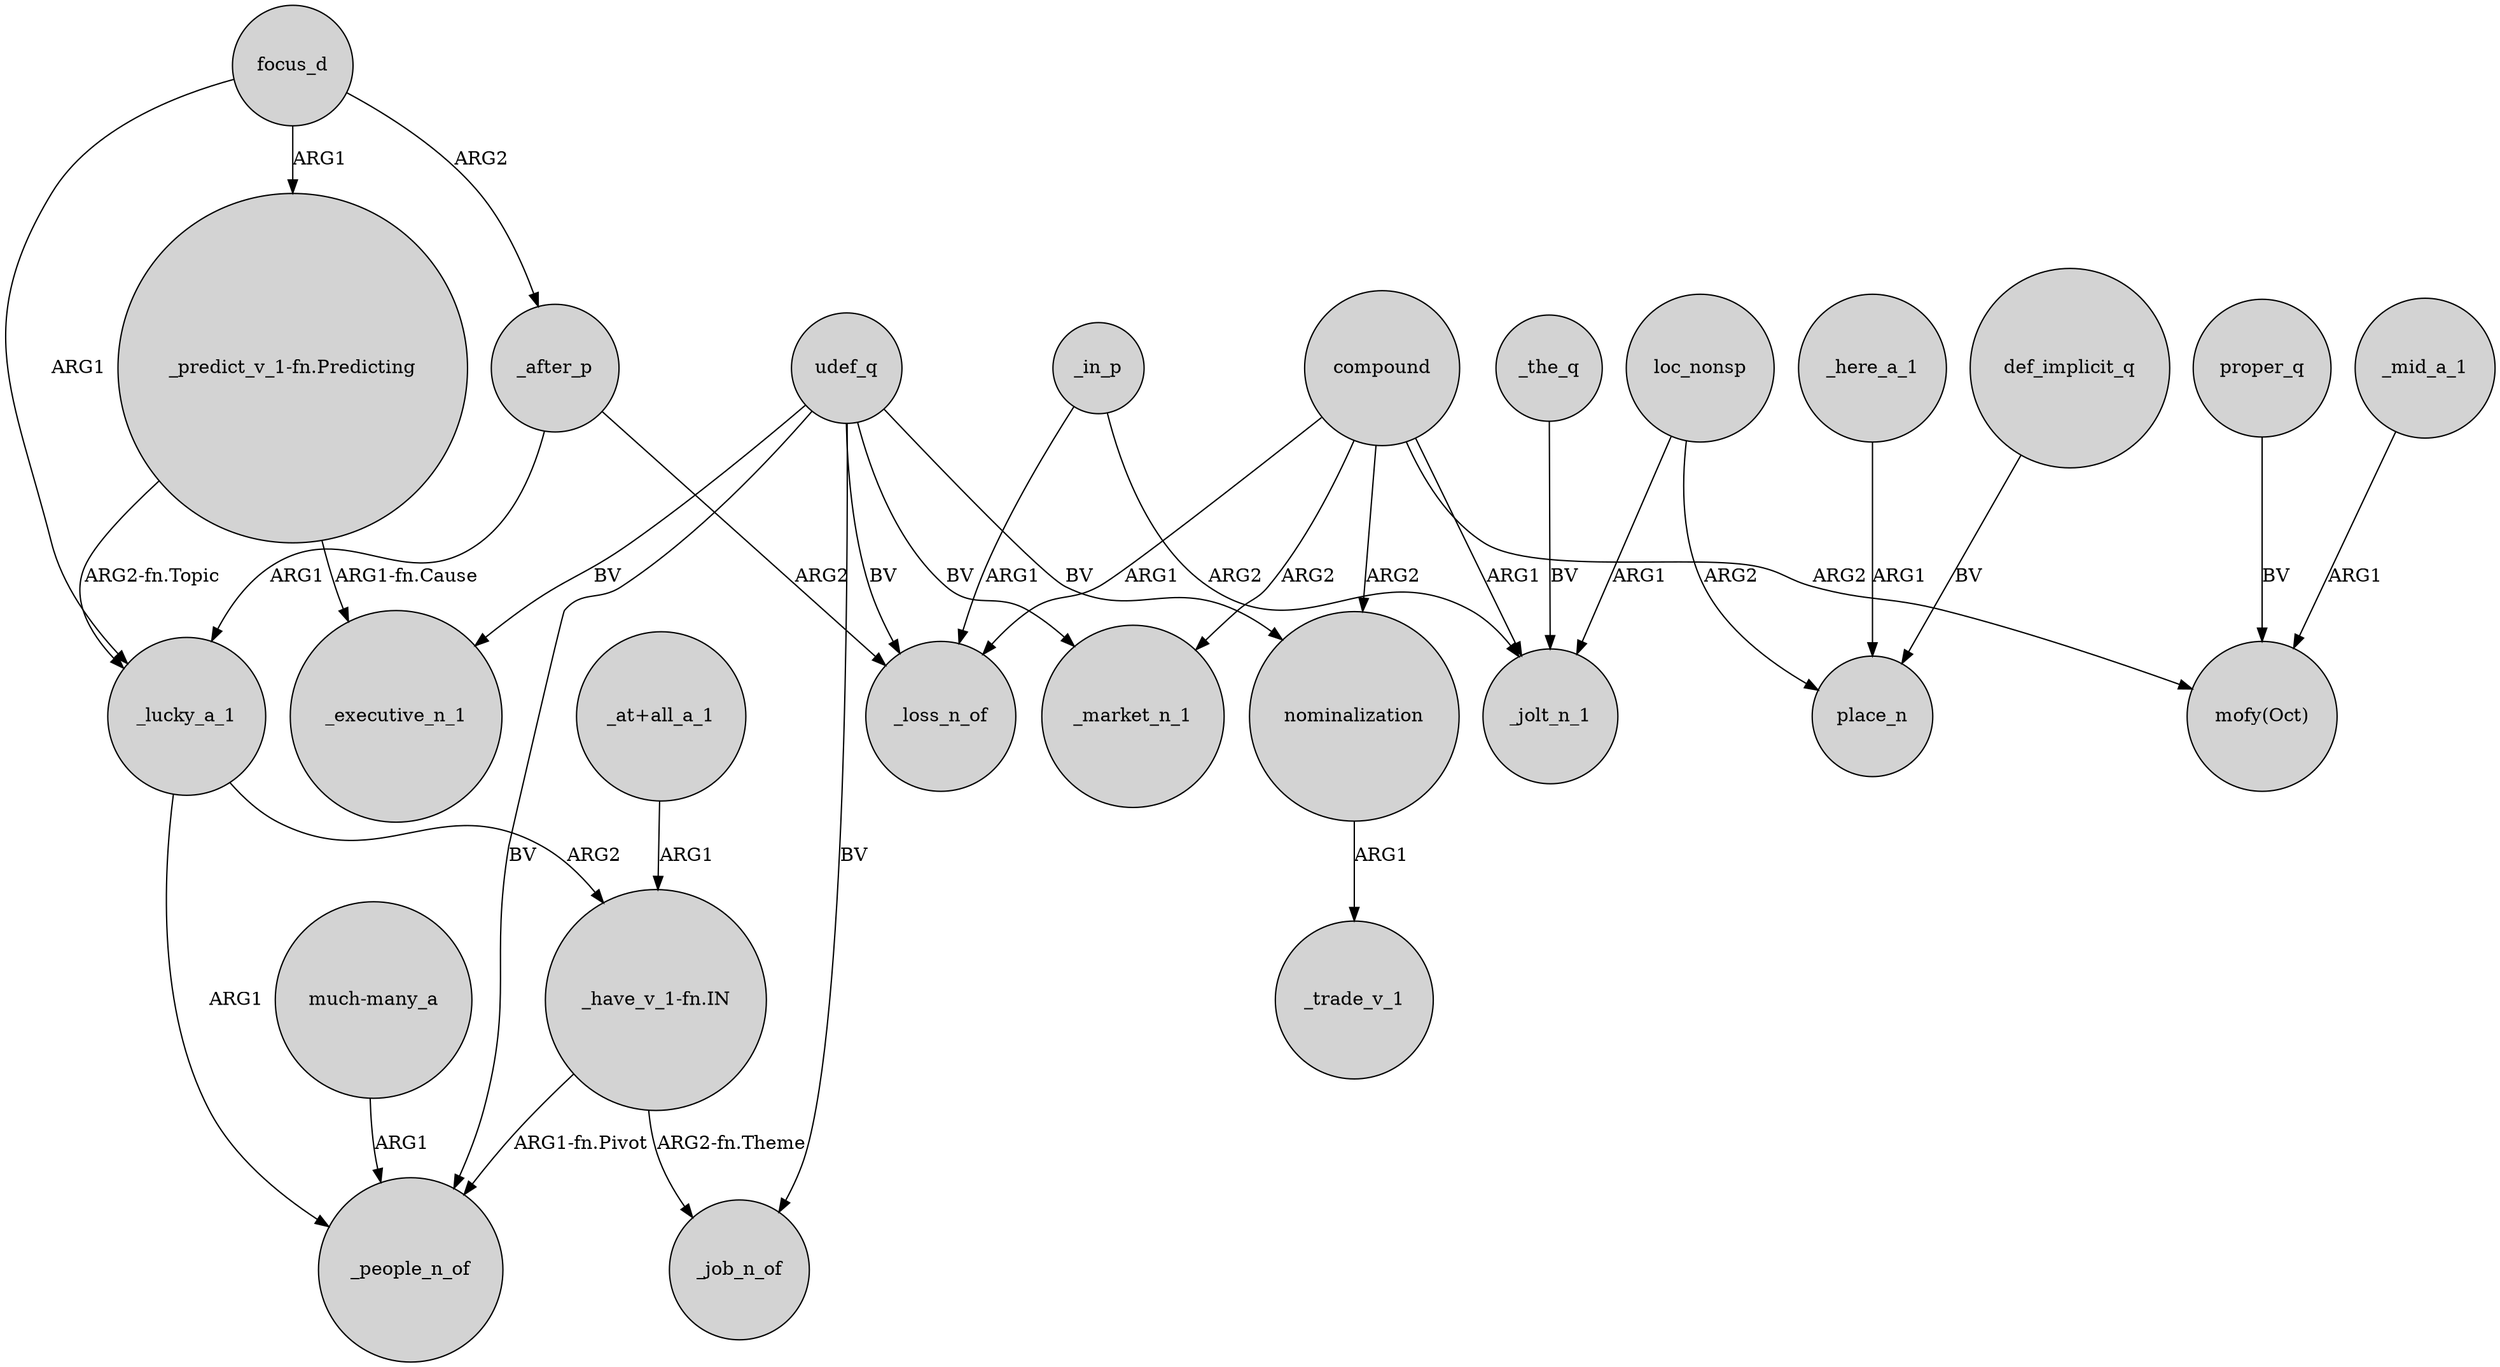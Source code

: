 digraph {
	node [shape=circle style=filled]
	compound -> _market_n_1 [label=ARG2]
	"_have_v_1-fn.IN" -> _job_n_of [label="ARG2-fn.Theme"]
	_lucky_a_1 -> _people_n_of [label=ARG1]
	_here_a_1 -> place_n [label=ARG1]
	_the_q -> _jolt_n_1 [label=BV]
	focus_d -> _after_p [label=ARG2]
	_after_p -> _lucky_a_1 [label=ARG1]
	udef_q -> _executive_n_1 [label=BV]
	_after_p -> _loss_n_of [label=ARG2]
	_in_p -> _jolt_n_1 [label=ARG2]
	_in_p -> _loss_n_of [label=ARG1]
	compound -> _jolt_n_1 [label=ARG1]
	focus_d -> "_predict_v_1-fn.Predicting" [label=ARG1]
	proper_q -> "mofy(Oct)" [label=BV]
	compound -> nominalization [label=ARG2]
	udef_q -> _market_n_1 [label=BV]
	def_implicit_q -> place_n [label=BV]
	"much-many_a" -> _people_n_of [label=ARG1]
	nominalization -> _trade_v_1 [label=ARG1]
	"_have_v_1-fn.IN" -> _people_n_of [label="ARG1-fn.Pivot"]
	udef_q -> _people_n_of [label=BV]
	_mid_a_1 -> "mofy(Oct)" [label=ARG1]
	"_predict_v_1-fn.Predicting" -> _executive_n_1 [label="ARG1-fn.Cause"]
	focus_d -> _lucky_a_1 [label=ARG1]
	"_at+all_a_1" -> "_have_v_1-fn.IN" [label=ARG1]
	_lucky_a_1 -> "_have_v_1-fn.IN" [label=ARG2]
	udef_q -> nominalization [label=BV]
	compound -> "mofy(Oct)" [label=ARG2]
	loc_nonsp -> place_n [label=ARG2]
	compound -> _loss_n_of [label=ARG1]
	udef_q -> _job_n_of [label=BV]
	"_predict_v_1-fn.Predicting" -> _lucky_a_1 [label="ARG2-fn.Topic"]
	loc_nonsp -> _jolt_n_1 [label=ARG1]
	udef_q -> _loss_n_of [label=BV]
}
